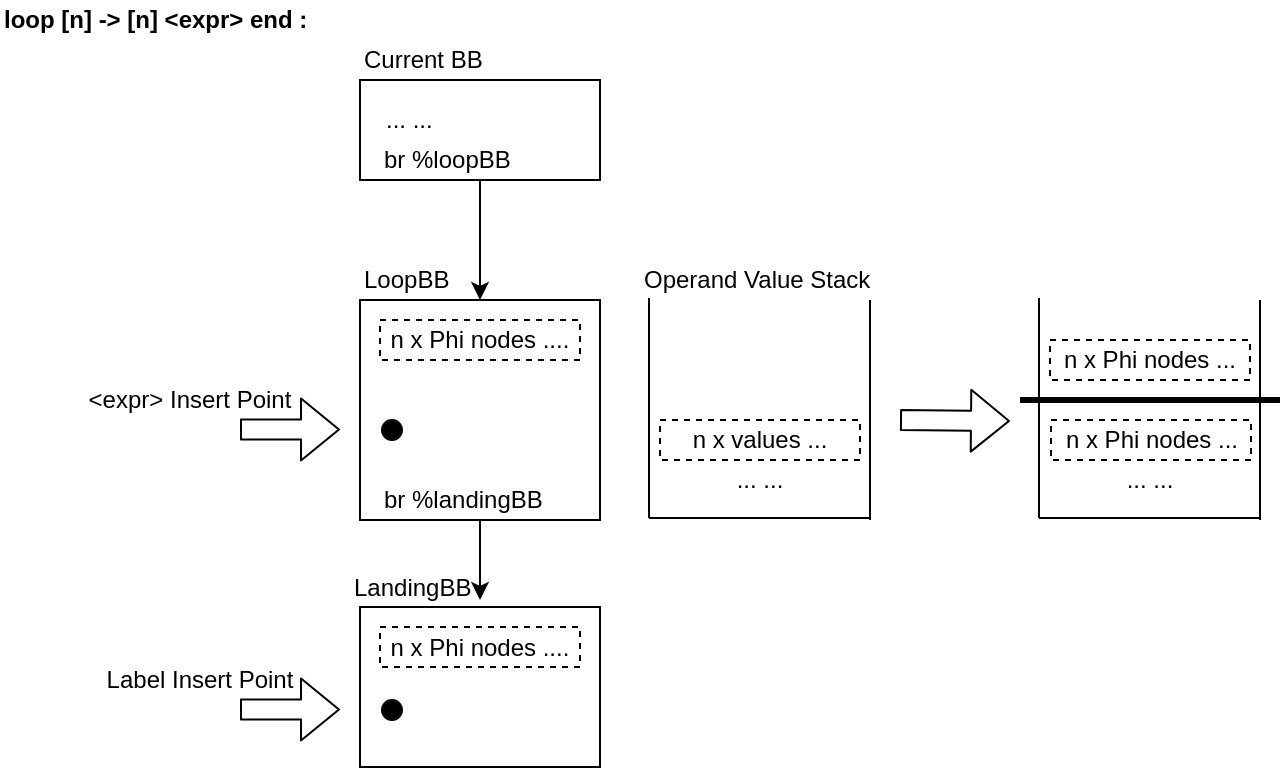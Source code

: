 <mxfile version="14.6.13" type="device"><diagram id="2bsV1Qi3l1QF7f-Y_1pT" name="Page-1"><mxGraphModel dx="630" dy="466" grid="1" gridSize="10" guides="1" tooltips="1" connect="1" arrows="1" fold="1" page="1" pageScale="1" pageWidth="850" pageHeight="1100" math="0" shadow="0"><root><mxCell id="0"/><mxCell id="1" parent="0"/><mxCell id="afwbvgh2nHlXNiYGbyCt-3" value="" style="edgeStyle=orthogonalEdgeStyle;rounded=0;orthogonalLoop=1;jettySize=auto;html=1;" parent="1" source="avVhNEDF-hESPtLEozEc-9" target="avVhNEDF-hESPtLEozEc-39" edge="1"><mxGeometry relative="1" as="geometry"/></mxCell><mxCell id="avVhNEDF-hESPtLEozEc-9" value="" style="rounded=0;whiteSpace=wrap;html=1;align=left;" parent="1" vertex="1"><mxGeometry x="260" y="400" width="120" height="50" as="geometry"/></mxCell><mxCell id="avVhNEDF-hESPtLEozEc-10" value="&lt;div align=&quot;left&quot;&gt;Current BB&lt;/div&gt;" style="text;html=1;strokeColor=none;fillColor=none;align=left;verticalAlign=middle;whiteSpace=wrap;rounded=0;" parent="1" vertex="1"><mxGeometry x="260" y="380" width="120" height="20" as="geometry"/></mxCell><mxCell id="avVhNEDF-hESPtLEozEc-11" value="&lt;div align=&quot;left&quot;&gt;... ...&lt;br&gt;&lt;/div&gt;" style="text;html=1;strokeColor=none;fillColor=none;align=left;verticalAlign=middle;whiteSpace=wrap;rounded=0;dashed=1;" parent="1" vertex="1"><mxGeometry x="271" y="410" width="90" height="20" as="geometry"/></mxCell><mxCell id="avVhNEDF-hESPtLEozEc-12" value="" style="rounded=0;whiteSpace=wrap;html=1;align=left;" parent="1" vertex="1"><mxGeometry x="260" y="663.5" width="120" height="80" as="geometry"/></mxCell><mxCell id="avVhNEDF-hESPtLEozEc-14" value="" style="shape=flexArrow;endArrow=classic;html=1;" parent="1" edge="1"><mxGeometry width="50" height="50" relative="1" as="geometry"><mxPoint x="200" y="714.71" as="sourcePoint"/><mxPoint x="250" y="714.71" as="targetPoint"/></mxGeometry></mxCell><mxCell id="avVhNEDF-hESPtLEozEc-15" value="Label Insert Point" style="text;html=1;strokeColor=none;fillColor=none;align=center;verticalAlign=middle;whiteSpace=wrap;rounded=0;dashed=1;" parent="1" vertex="1"><mxGeometry x="130" y="690" width="100" height="20" as="geometry"/></mxCell><mxCell id="avVhNEDF-hESPtLEozEc-16" value="&lt;b&gt;loop [n] -&amp;gt; [n] &amp;lt;expr&amp;gt; end :&lt;br&gt;&lt;/b&gt;" style="text;html=1;strokeColor=none;fillColor=none;align=left;verticalAlign=middle;whiteSpace=wrap;rounded=0;dashed=1;" parent="1" vertex="1"><mxGeometry x="80" y="360" width="309" height="20" as="geometry"/></mxCell><mxCell id="avVhNEDF-hESPtLEozEc-29" value="br %loopBB" style="text;html=1;strokeColor=none;fillColor=none;align=left;verticalAlign=middle;whiteSpace=wrap;rounded=0;dashed=1;" parent="1" vertex="1"><mxGeometry x="270" y="430" width="90" height="20" as="geometry"/></mxCell><mxCell id="avVhNEDF-hESPtLEozEc-35" value="n x Phi nodes ...." style="rounded=0;whiteSpace=wrap;html=1;dashed=1;align=center;" parent="1" vertex="1"><mxGeometry x="270" y="673.5" width="100" height="20" as="geometry"/></mxCell><mxCell id="afwbvgh2nHlXNiYGbyCt-6" value="" style="edgeStyle=orthogonalEdgeStyle;rounded=0;orthogonalLoop=1;jettySize=auto;html=1;" parent="1" source="avVhNEDF-hESPtLEozEc-39" edge="1"><mxGeometry relative="1" as="geometry"><mxPoint x="320" y="660" as="targetPoint"/></mxGeometry></mxCell><mxCell id="avVhNEDF-hESPtLEozEc-39" value="" style="rounded=0;whiteSpace=wrap;html=1;align=left;" parent="1" vertex="1"><mxGeometry x="260" y="510" width="120" height="110" as="geometry"/></mxCell><mxCell id="avVhNEDF-hESPtLEozEc-40" value="LoopBB" style="text;html=1;strokeColor=none;fillColor=none;align=left;verticalAlign=middle;whiteSpace=wrap;rounded=0;" parent="1" vertex="1"><mxGeometry x="260" y="490" width="120" height="20" as="geometry"/></mxCell><mxCell id="avVhNEDF-hESPtLEozEc-44" value="" style="shape=flexArrow;endArrow=classic;html=1;" parent="1" edge="1"><mxGeometry width="50" height="50" relative="1" as="geometry"><mxPoint x="200" y="574.71" as="sourcePoint"/><mxPoint x="250" y="574.71" as="targetPoint"/></mxGeometry></mxCell><mxCell id="avVhNEDF-hESPtLEozEc-45" value="&amp;lt;expr&amp;gt; Insert Point" style="text;html=1;strokeColor=none;fillColor=none;align=center;verticalAlign=middle;whiteSpace=wrap;rounded=0;dashed=1;" parent="1" vertex="1"><mxGeometry x="120" y="550" width="110" height="20" as="geometry"/></mxCell><mxCell id="avVhNEDF-hESPtLEozEc-46" value="" style="endArrow=none;html=1;" parent="1" edge="1"><mxGeometry width="50" height="50" relative="1" as="geometry"><mxPoint x="404.5" y="619" as="sourcePoint"/><mxPoint x="404.5" y="509" as="targetPoint"/></mxGeometry></mxCell><mxCell id="avVhNEDF-hESPtLEozEc-47" value="" style="endArrow=none;html=1;" parent="1" edge="1"><mxGeometry width="50" height="50" relative="1" as="geometry"><mxPoint x="515" y="620" as="sourcePoint"/><mxPoint x="515" y="510" as="targetPoint"/></mxGeometry></mxCell><mxCell id="avVhNEDF-hESPtLEozEc-48" value="" style="endArrow=none;html=1;" parent="1" edge="1"><mxGeometry width="50" height="50" relative="1" as="geometry"><mxPoint x="404.5" y="619" as="sourcePoint"/><mxPoint x="515" y="619" as="targetPoint"/></mxGeometry></mxCell><mxCell id="avVhNEDF-hESPtLEozEc-49" value="Operand Value Stack" style="text;html=1;strokeColor=none;fillColor=none;align=left;verticalAlign=middle;whiteSpace=wrap;rounded=0;" parent="1" vertex="1"><mxGeometry x="400" y="490" width="120" height="20" as="geometry"/></mxCell><mxCell id="avVhNEDF-hESPtLEozEc-50" value="&lt;div&gt;... ...&lt;br&gt;&lt;/div&gt;" style="text;html=1;strokeColor=none;fillColor=none;align=center;verticalAlign=middle;whiteSpace=wrap;rounded=0;dashed=1;" parent="1" vertex="1"><mxGeometry x="415" y="590" width="90" height="20" as="geometry"/></mxCell><mxCell id="avVhNEDF-hESPtLEozEc-51" value="n x values ..." style="rounded=0;whiteSpace=wrap;html=1;dashed=1;align=center;" parent="1" vertex="1"><mxGeometry x="410" y="570" width="100" height="20" as="geometry"/></mxCell><mxCell id="avVhNEDF-hESPtLEozEc-60" value="" style="endArrow=none;html=1;" parent="1" edge="1"><mxGeometry width="50" height="50" relative="1" as="geometry"><mxPoint x="599.5" y="619" as="sourcePoint"/><mxPoint x="599.5" y="509" as="targetPoint"/></mxGeometry></mxCell><mxCell id="avVhNEDF-hESPtLEozEc-61" value="" style="endArrow=none;html=1;" parent="1" edge="1"><mxGeometry width="50" height="50" relative="1" as="geometry"><mxPoint x="710" y="620" as="sourcePoint"/><mxPoint x="710" y="510" as="targetPoint"/></mxGeometry></mxCell><mxCell id="avVhNEDF-hESPtLEozEc-62" value="" style="endArrow=none;html=1;" parent="1" edge="1"><mxGeometry width="50" height="50" relative="1" as="geometry"><mxPoint x="599.5" y="619" as="sourcePoint"/><mxPoint x="710" y="619" as="targetPoint"/></mxGeometry></mxCell><mxCell id="avVhNEDF-hESPtLEozEc-63" value="&lt;div&gt;... ...&lt;br&gt;&lt;/div&gt;" style="text;html=1;strokeColor=none;fillColor=none;align=center;verticalAlign=middle;whiteSpace=wrap;rounded=0;dashed=1;" parent="1" vertex="1"><mxGeometry x="610" y="590" width="90" height="20" as="geometry"/></mxCell><mxCell id="avVhNEDF-hESPtLEozEc-64" value="" style="endArrow=none;html=1;strokeWidth=3;" parent="1" edge="1"><mxGeometry width="50" height="50" relative="1" as="geometry"><mxPoint x="590" y="560" as="sourcePoint"/><mxPoint x="720" y="560" as="targetPoint"/></mxGeometry></mxCell><mxCell id="avVhNEDF-hESPtLEozEc-65" value="n x Phi nodes ..." style="rounded=0;whiteSpace=wrap;html=1;dashed=1;align=center;" parent="1" vertex="1"><mxGeometry x="605.5" y="570" width="100" height="20" as="geometry"/></mxCell><mxCell id="avVhNEDF-hESPtLEozEc-66" value="n x Phi nodes ..." style="rounded=0;whiteSpace=wrap;html=1;dashed=1;align=center;" parent="1" vertex="1"><mxGeometry x="605" y="530" width="100" height="20" as="geometry"/></mxCell><mxCell id="afwbvgh2nHlXNiYGbyCt-4" value="n x Phi nodes ...." style="rounded=0;whiteSpace=wrap;html=1;dashed=1;align=center;" parent="1" vertex="1"><mxGeometry x="270" y="520" width="100" height="20" as="geometry"/></mxCell><mxCell id="afwbvgh2nHlXNiYGbyCt-5" value="br %landingBB" style="text;html=1;strokeColor=none;fillColor=none;align=left;verticalAlign=middle;whiteSpace=wrap;rounded=0;dashed=1;" parent="1" vertex="1"><mxGeometry x="270" y="600" width="90" height="20" as="geometry"/></mxCell><mxCell id="afwbvgh2nHlXNiYGbyCt-7" value="LandingBB" style="text;html=1;strokeColor=none;fillColor=none;align=left;verticalAlign=middle;whiteSpace=wrap;rounded=0;" parent="1" vertex="1"><mxGeometry x="255" y="643.5" width="120" height="20" as="geometry"/></mxCell><mxCell id="afwbvgh2nHlXNiYGbyCt-8" value="" style="shape=flexArrow;endArrow=classic;html=1;" parent="1" edge="1"><mxGeometry width="50" height="50" relative="1" as="geometry"><mxPoint x="530" y="570" as="sourcePoint"/><mxPoint x="585" y="570.5" as="targetPoint"/></mxGeometry></mxCell><mxCell id="waCSnEiY1MScyREulP3h-1" value="" style="ellipse;whiteSpace=wrap;html=1;aspect=fixed;fillColor=#000000;" vertex="1" parent="1"><mxGeometry x="271" y="570" width="10" height="10" as="geometry"/></mxCell><mxCell id="waCSnEiY1MScyREulP3h-2" value="" style="ellipse;whiteSpace=wrap;html=1;aspect=fixed;fillColor=#000000;" vertex="1" parent="1"><mxGeometry x="271" y="710" width="10" height="10" as="geometry"/></mxCell></root></mxGraphModel></diagram></mxfile>